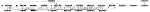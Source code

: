 digraph G {
    dpi="1000";
    size="1,1";
    "f4:31:c3:87:d5:bd" -> "ff:ff:ff:ff:ff:ff" [ label="10" ];
    "14:bd:61:a9:58:ca" -> "01:00:5e:00:00:02" [ label="3" ];
    "50:39:55:6d:ea:63" -> "01:00:5e:7f:ff:fa" [ label="268" ];
    "f4:31:c3:87:d5:bd" -> "33:33:00:00:00:fb" [ label="10" ];
    "f4:31:c3:81:98:3e" -> "01:00:5e:00:00:fb" [ label="6" ];
    "08:86:3b:77:99:95" -> "ff:ff:ff:ff:ff:ff" [ label="44" ];
    "50:39:55:6d:ea:63" -> "ff:ff:ff:ff:ff:ff" [ label="2533" ];
    "00:09:b0:4c:cc:5c" -> "01:00:5e:00:00:fb" [ label="1" ];
    "50:39:55:6d:ea:63" -> "08:86:3b:77:99:95" [ label="1" ];
    "f4:31:c3:87:d5:bd" -> "33:33:00:00:00:02" [ label="6" ];
    "00:00:00:00:00:01" -> "01:80:c2:00:00:01" [ label="4" ];
    "f4:5c:89:ac:28:ad" -> "ff:ff:ff:ff:ff:ff" [ label="32" ];
    "48:bf:6b:58:16:6d" -> "01:00:5e:00:00:fb" [ label="128" ];
    "14:bd:61:a9:58:ca" -> "33:33:00:00:00:16" [ label="4" ];
    "48:bf:6b:58:16:6d" -> "33:33:00:00:00:02" [ label="57" ];
    "48:bf:6b:58:16:6d" -> "33:33:00:00:00:fb" [ label="86" ];
    "48:bf:6b:58:16:6d" -> "33:33:00:00:00:16" [ label="25" ];
    "f4:31:c3:81:98:3e" -> "33:33:00:00:00:16" [ label="2" ];
    "2c:0e:3d:e0:2f:e1" -> "01:00:5e:7f:ff:fa" [ label="1" ];
    "f4:f5:d8:04:bb:fe" -> "01:00:5e:7f:ff:fa" [ label="7" ];
    "00:09:b0:4c:cc:5c" -> "ff:ff:ff:ff:ff:ff" [ label="1" ];
    "14:bd:61:a9:58:ca" -> "33:33:00:00:00:02" [ label="14" ];
    "2c:0e:3d:e0:2f:e1" -> "01:00:5e:00:00:fb" [ label="1" ];
    "f4:f5:d8:04:bb:fe" -> "01:00:5e:00:00:fb" [ label="5" ];
    "2c:0e:3d:e0:2f:e1" -> "ff:ff:ff:ff:ff:ff" [ label="2" ];
    "f4:5c:89:ac:28:ad" -> "33:33:00:00:00:fb" [ label="12" ];
    "50:39:55:6d:ea:63" -> "01:00:5e:00:00:01" [ label="7" ];
    "f4:31:c3:87:d5:bd" -> "33:33:00:00:00:16" [ label="4" ];
    "f4:5c:89:ac:28:ad" -> "01:00:5e:7f:ff:fa" [ label="12" ];
    "14:bd:61:a9:58:ca" -> "33:33:00:00:00:fb" [ label="37" ];
    "f4:f5:d8:04:bb:fe" -> "ff:ff:ff:ff:ff:ff" [ label="3" ];
    "f4:31:c3:87:d5:bd" -> "01:00:5e:00:00:02" [ label="4" ];
    "f4:31:c3:81:98:3e" -> "33:33:00:00:00:02" [ label="3" ];
    "00:09:b0:4c:cc:5c" -> "01:00:5e:7f:ff:fa" [ label="302" ];
    "14:bd:61:a9:58:ca" -> "01:00:5e:00:00:fb" [ label="44" ];
    "f4:31:c3:81:98:3e" -> "01:00:5e:00:00:02" [ label="1" ];
    "00:09:b0:4c:cc:5c" -> "01:00:5e:00:00:16" [ label="7" ];
    "6c:ab:31:7d:f0:2e" -> "33:33:00:00:00:02" [ label="19" ];
    "f4:5c:89:ac:28:ad" -> "01:00:5e:00:00:fb" [ label="12" ];
    "50:39:55:6d:ea:63" -> "01:00:5e:00:00:fb" [ label="30" ];
    "08:86:3b:77:99:95" -> "33:33:00:00:00:fb" [ label="1" ];
    "08:86:3b:77:99:95" -> "50:39:55:6d:ea:63" [ label="3" ];
    "08:86:3b:77:99:95" -> "01:00:5e:00:00:fb" [ label="7" ];
    "f4:31:c3:27:06:11" -> "33:33:00:00:00:02" [ label="12" ];
    "f4:31:c3:81:98:3e" -> "33:33:00:00:00:fb" [ label="4" ];
    "48:bf:6b:58:16:6d" -> "01:00:5e:00:00:02" [ label="22" ];
    "f4:31:c3:87:d5:bd" -> "01:00:5e:00:00:fb" [ label="15" ];
}